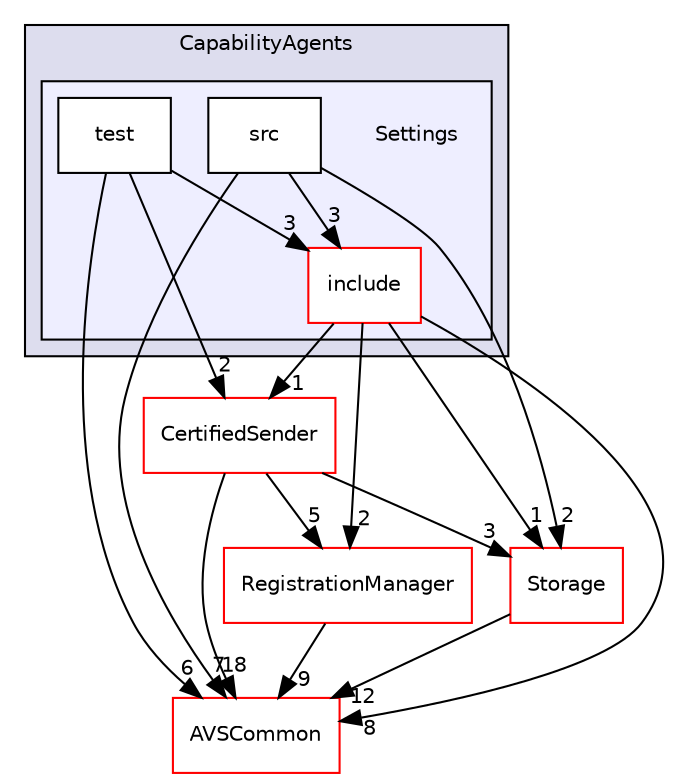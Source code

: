 digraph "/workplace/avs-device-sdk/CapabilityAgents/Settings" {
  compound=true
  node [ fontsize="10", fontname="Helvetica"];
  edge [ labelfontsize="10", labelfontname="Helvetica"];
  subgraph clusterdir_7cf910bd1d7603f12ef47ff650cec893 {
    graph [ bgcolor="#ddddee", pencolor="black", label="CapabilityAgents" fontname="Helvetica", fontsize="10", URL="dir_7cf910bd1d7603f12ef47ff650cec893.html"]
  subgraph clusterdir_7b2f53332397a9531c02a7761b07578b {
    graph [ bgcolor="#eeeeff", pencolor="black", label="" URL="dir_7b2f53332397a9531c02a7761b07578b.html"];
    dir_7b2f53332397a9531c02a7761b07578b [shape=plaintext label="Settings"];
    dir_d2ddfe87420d7ac75b0237f25eb53378 [shape=box label="include" color="red" fillcolor="white" style="filled" URL="dir_d2ddfe87420d7ac75b0237f25eb53378.html"];
    dir_0240842532871a78aec5cbcb2b1fe4a1 [shape=box label="src" color="black" fillcolor="white" style="filled" URL="dir_0240842532871a78aec5cbcb2b1fe4a1.html"];
    dir_b4732538f897b77742fbc25d6342abd2 [shape=box label="test" color="black" fillcolor="white" style="filled" URL="dir_b4732538f897b77742fbc25d6342abd2.html"];
  }
  }
  dir_cf27311ab9f4263eef70b28364b95692 [shape=box label="CertifiedSender" fillcolor="white" style="filled" color="red" URL="dir_cf27311ab9f4263eef70b28364b95692.html"];
  dir_d29c5f5a2915d6c5388c9daae4f109c7 [shape=box label="Storage" fillcolor="white" style="filled" color="red" URL="dir_d29c5f5a2915d6c5388c9daae4f109c7.html"];
  dir_13e65effb2bde530b17b3d5eefcd0266 [shape=box label="AVSCommon" fillcolor="white" style="filled" color="red" URL="dir_13e65effb2bde530b17b3d5eefcd0266.html"];
  dir_b14333b5607b47fe7356eaa790107bd3 [shape=box label="RegistrationManager" fillcolor="white" style="filled" color="red" URL="dir_b14333b5607b47fe7356eaa790107bd3.html"];
  dir_cf27311ab9f4263eef70b28364b95692->dir_d29c5f5a2915d6c5388c9daae4f109c7 [headlabel="3", labeldistance=1.5 headhref="dir_000210_000302.html"];
  dir_cf27311ab9f4263eef70b28364b95692->dir_13e65effb2bde530b17b3d5eefcd0266 [headlabel="18", labeldistance=1.5 headhref="dir_000210_000015.html"];
  dir_cf27311ab9f4263eef70b28364b95692->dir_b14333b5607b47fe7356eaa790107bd3 [headlabel="5", labeldistance=1.5 headhref="dir_000210_000271.html"];
  dir_d29c5f5a2915d6c5388c9daae4f109c7->dir_13e65effb2bde530b17b3d5eefcd0266 [headlabel="12", labeldistance=1.5 headhref="dir_000302_000015.html"];
  dir_b14333b5607b47fe7356eaa790107bd3->dir_13e65effb2bde530b17b3d5eefcd0266 [headlabel="9", labeldistance=1.5 headhref="dir_000271_000015.html"];
  dir_0240842532871a78aec5cbcb2b1fe4a1->dir_d29c5f5a2915d6c5388c9daae4f109c7 [headlabel="2", labeldistance=1.5 headhref="dir_000187_000302.html"];
  dir_0240842532871a78aec5cbcb2b1fe4a1->dir_13e65effb2bde530b17b3d5eefcd0266 [headlabel="7", labeldistance=1.5 headhref="dir_000187_000015.html"];
  dir_0240842532871a78aec5cbcb2b1fe4a1->dir_d2ddfe87420d7ac75b0237f25eb53378 [headlabel="3", labeldistance=1.5 headhref="dir_000187_000185.html"];
  dir_b4732538f897b77742fbc25d6342abd2->dir_cf27311ab9f4263eef70b28364b95692 [headlabel="2", labeldistance=1.5 headhref="dir_000188_000210.html"];
  dir_b4732538f897b77742fbc25d6342abd2->dir_13e65effb2bde530b17b3d5eefcd0266 [headlabel="6", labeldistance=1.5 headhref="dir_000188_000015.html"];
  dir_b4732538f897b77742fbc25d6342abd2->dir_d2ddfe87420d7ac75b0237f25eb53378 [headlabel="3", labeldistance=1.5 headhref="dir_000188_000185.html"];
  dir_d2ddfe87420d7ac75b0237f25eb53378->dir_cf27311ab9f4263eef70b28364b95692 [headlabel="1", labeldistance=1.5 headhref="dir_000185_000210.html"];
  dir_d2ddfe87420d7ac75b0237f25eb53378->dir_d29c5f5a2915d6c5388c9daae4f109c7 [headlabel="1", labeldistance=1.5 headhref="dir_000185_000302.html"];
  dir_d2ddfe87420d7ac75b0237f25eb53378->dir_13e65effb2bde530b17b3d5eefcd0266 [headlabel="8", labeldistance=1.5 headhref="dir_000185_000015.html"];
  dir_d2ddfe87420d7ac75b0237f25eb53378->dir_b14333b5607b47fe7356eaa790107bd3 [headlabel="2", labeldistance=1.5 headhref="dir_000185_000271.html"];
}
